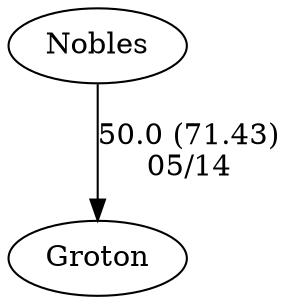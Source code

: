 digraph girls6foursGroton {Groton [URL="girls6foursGroton.html"];Nobles [URL="girls6foursNobles.html"];Nobles -> Groton[label="50.0 (71.43)
05/14", weight="50", tooltip="NEIRA Boys & Girls Fours,Nobles vs Groton JV racing			
Distance: 1050m Conditions: Beautiful sunny afternoon with mild cross wind and reasonable current against direction of racing. Comments: Thank you to both teams and coaches for making the last minute switch of venue work. Really glad we were able to make the racing happen.
None", URL="https://www.row2k.com/results/resultspage.cfm?UID=6A41180662579C4E7DA88D8CE599F756&cat=5", random="random"]}